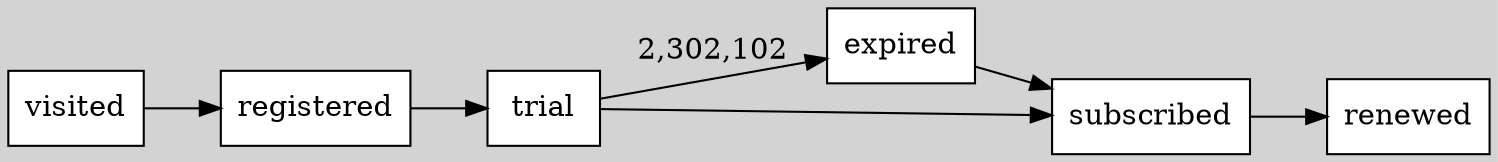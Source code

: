 digraph g {
  // To convert from size to pixels is SIZE * 96
  bgcolor=lightgray;
  rankdir=LR;
  // edge [penwidth=4]
  node [shape=box,style=filled,fillcolor=white];
  visited -> registered;
  registered -> trial;
  trial -> expired [label="2,302,102"];
  expired -> subscribed;
  trial -> subscribed;
  subscribed -> renewed;
}
